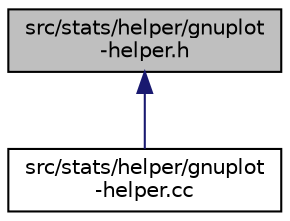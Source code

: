digraph "src/stats/helper/gnuplot-helper.h"
{
 // LATEX_PDF_SIZE
  edge [fontname="Helvetica",fontsize="10",labelfontname="Helvetica",labelfontsize="10"];
  node [fontname="Helvetica",fontsize="10",shape=record];
  Node1 [label="src/stats/helper/gnuplot\l-helper.h",height=0.2,width=0.4,color="black", fillcolor="grey75", style="filled", fontcolor="black",tooltip=" "];
  Node1 -> Node2 [dir="back",color="midnightblue",fontsize="10",style="solid",fontname="Helvetica"];
  Node2 [label="src/stats/helper/gnuplot\l-helper.cc",height=0.2,width=0.4,color="black", fillcolor="white", style="filled",URL="$gnuplot-helper_8cc.html",tooltip=" "];
}

